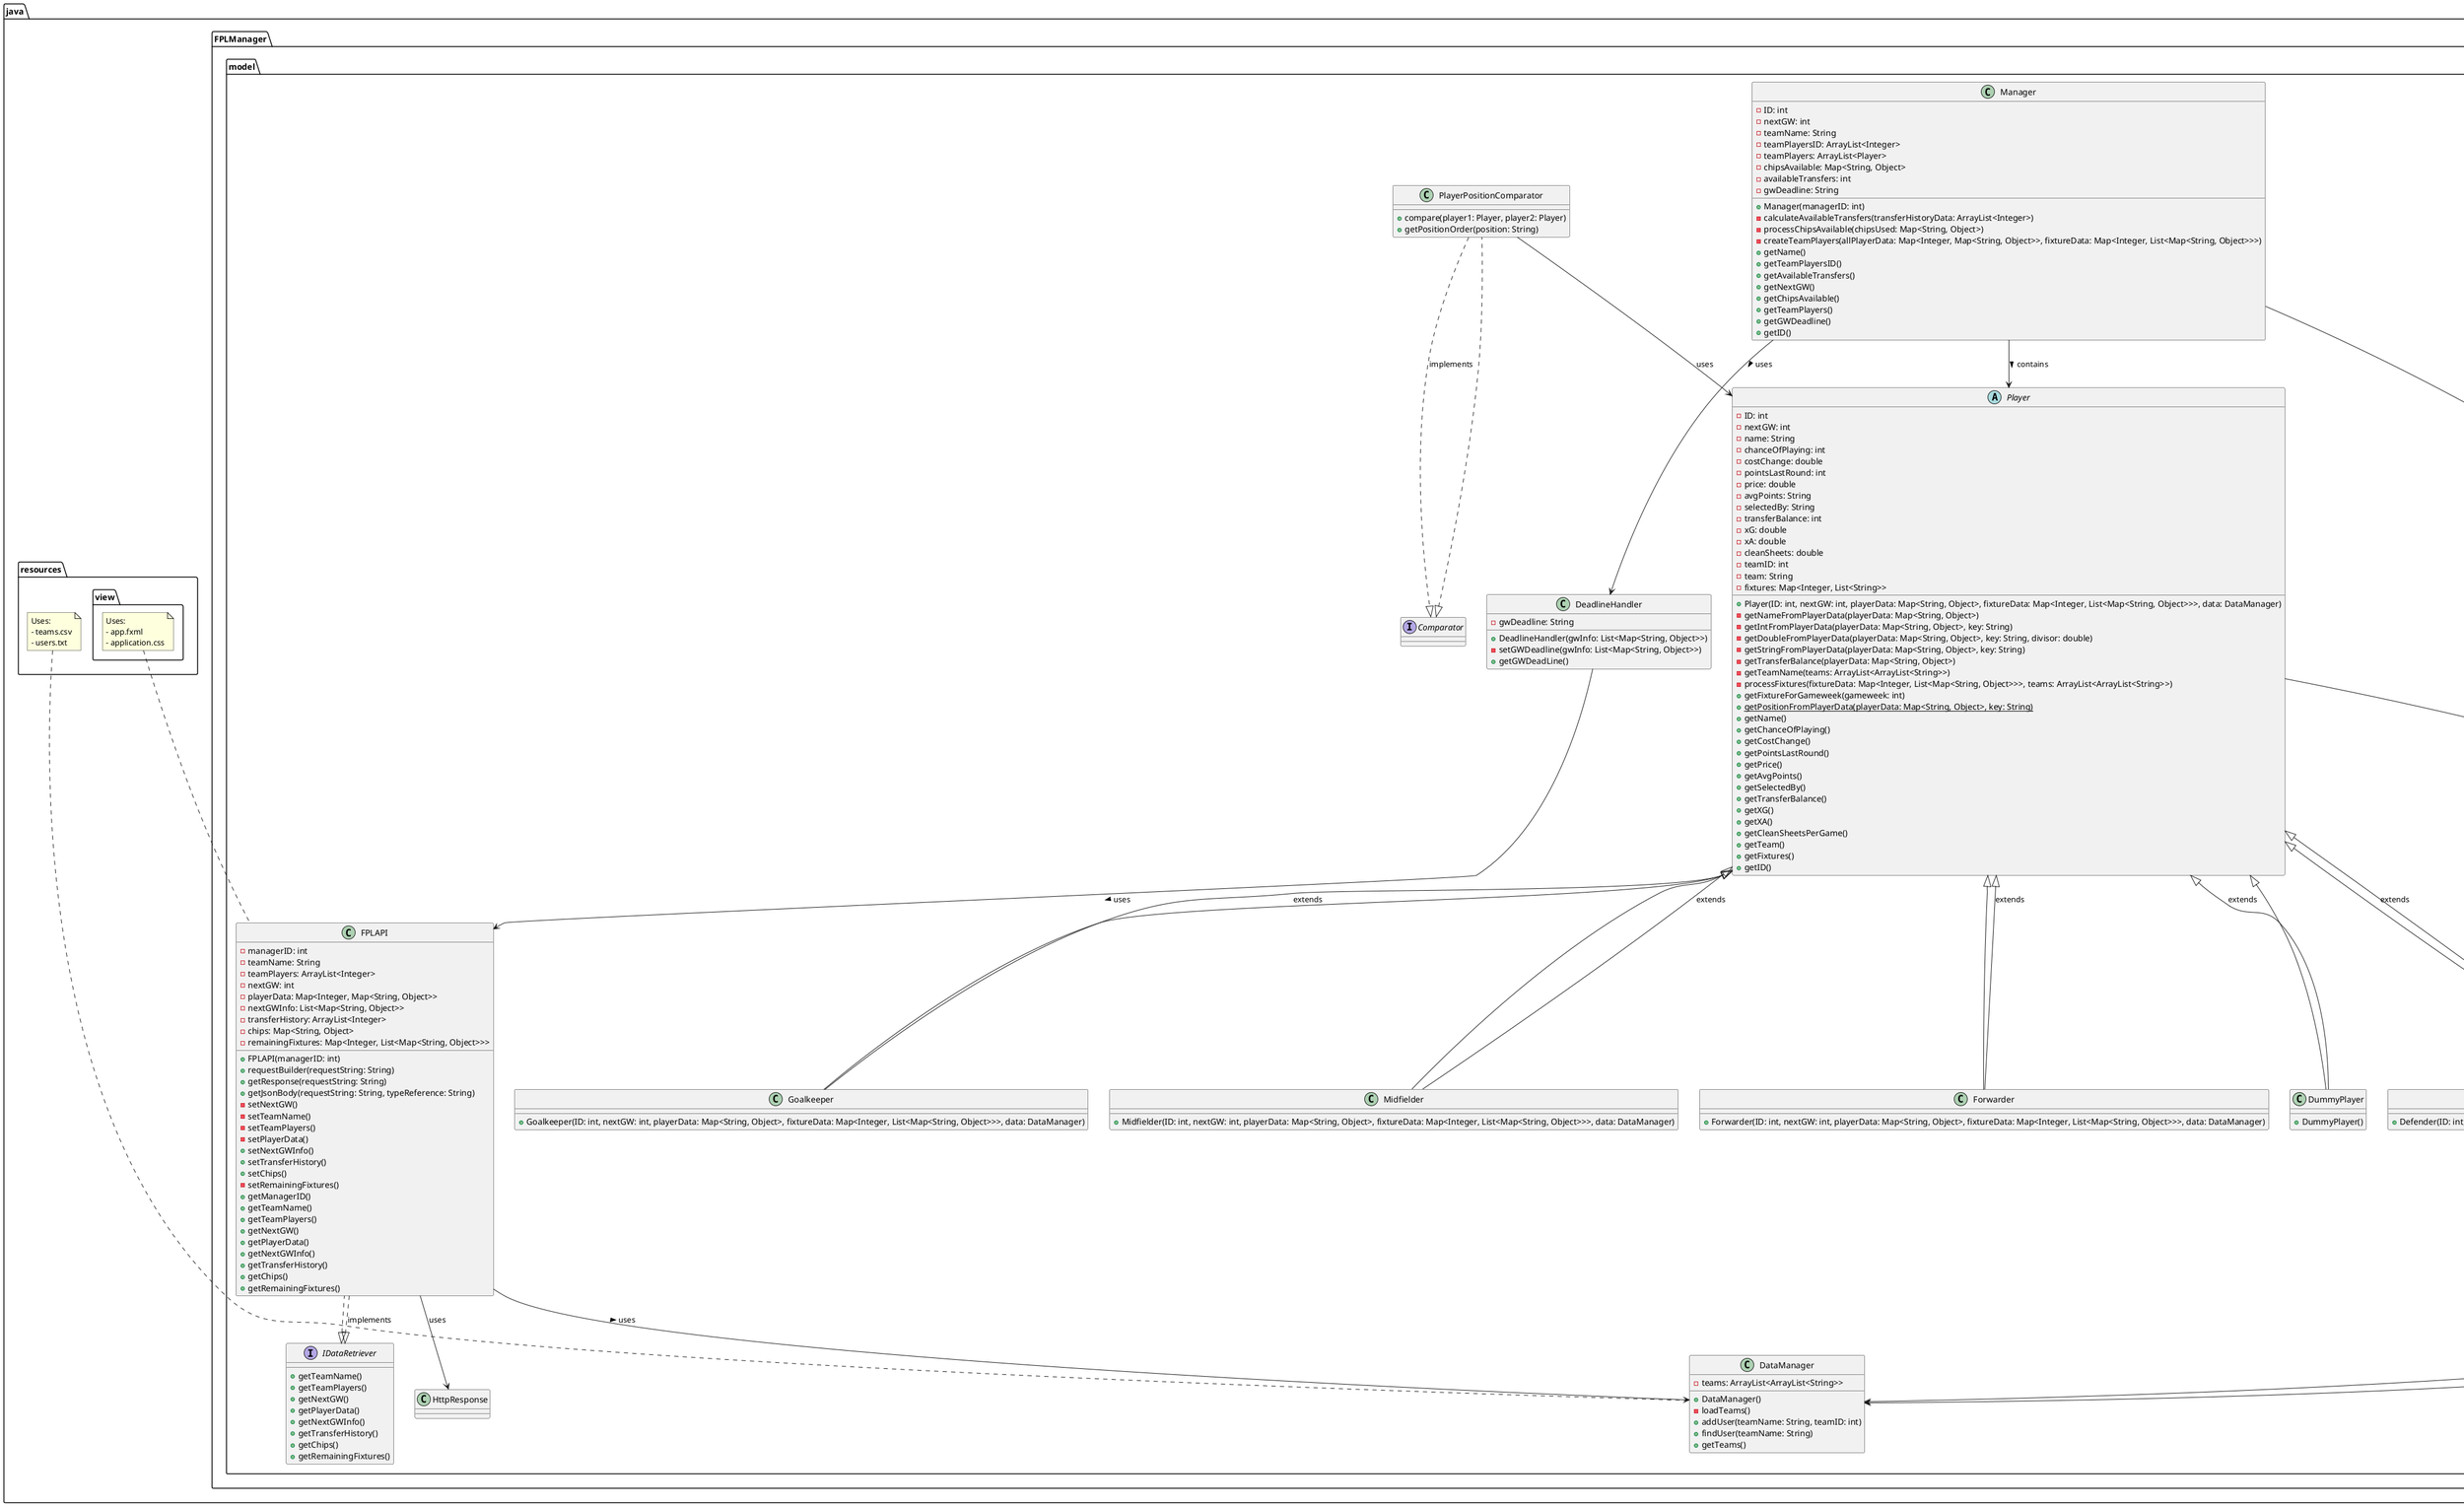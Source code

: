 @startuml class_diagram

package java {
    package FPLManager.model {
              class Manager {
                - ID: int
                - nextGW: int
                - teamName: String
                - teamPlayersID: ArrayList<Integer>
                - teamPlayers: ArrayList<Player>
                - chipsAvailable: Map<String, Object>
                - availableTransfers: int
                - gwDeadline: String
                + Manager(managerID: int)
                - calculateAvailableTransfers(transferHistoryData: ArrayList<Integer>)
                - processChipsAvailable(chipsUsed: Map<String, Object>)
                - createTeamPlayers(allPlayerData: Map<Integer, Map<String, Object>>, fixtureData: Map<Integer, List<Map<String, Object>>>)
                + getName()
                + getTeamPlayersID()
                + getAvailableTransfers()
                + getNextGW()
                + getChipsAvailable()
                + getTeamPlayers()
                + getGWDeadline()
                + getID()
            }

            abstract class Player {
                - ID: int
                - nextGW: int
                - name: String
                - chanceOfPlaying: int
                - costChange: double
                - pointsLastRound: int
                - price: double
                - avgPoints: String
                - selectedBy: String
                - transferBalance: int
                - xG: double
                - xA: double
                - cleanSheets: double
                - teamID: int
                - team: String
                - fixtures: Map<Integer, List<String>>
                + Player(ID: int, nextGW: int, playerData: Map<String, Object>, fixtureData: Map<Integer, List<Map<String, Object>>>, data: DataManager)
                - getNameFromPlayerData(playerData: Map<String, Object>)
                - getIntFromPlayerData(playerData: Map<String, Object>, key: String)
                - getDoubleFromPlayerData(playerData: Map<String, Object>, key: String, divisor: double)
                - getStringFromPlayerData(playerData: Map<String, Object>, key: String)
                - getTransferBalance(playerData: Map<String, Object>)
                - getTeamName(teams: ArrayList<ArrayList<String>>)
                - processFixtures(fixtureData: Map<Integer, List<Map<String, Object>>>, teams: ArrayList<ArrayList<String>>)
                + getFixtureForGameweek(gameweek: int)
                + {static} getPositionFromPlayerData(playerData: Map<String, Object>, key: String)
                + getName()
                + getChanceOfPlaying()
                + getCostChange()
                + getPointsLastRound()
                + getPrice()
                + getAvgPoints()
                + getSelectedBy()
                + getTransferBalance()
                + getXG()
                + getXA()
                + getCleanSheetsPerGame()
                + getTeam()
                + getFixtures()
                + getID()
            }

            class Goalkeeper extends Player {
                + Goalkeeper(ID: int, nextGW: int, playerData: Map<String, Object>, fixtureData: Map<Integer, List<Map<String, Object>>>, data: DataManager)
            }

            class Defender extends Player {
                + Defender(ID: int, nextGW: int, playerData: Map<String, Object>, fixtureData: Map<Integer, List<Map<String, Object>>>, data: DataManager)
            }

            class Midfielder extends Player {
                + Midfielder(ID: int, nextGW: int, playerData: Map<String, Object>, fixtureData: Map<Integer, List<Map<String, Object>>>, data: DataManager)
            }

            class Forwarder extends Player {
                + Forwarder(ID: int, nextGW: int, playerData: Map<String, Object>, fixtureData: Map<Integer, List<Map<String, Object>>>, data: DataManager)
            }
            
            class DummyPlayer extends Player {
                + DummyPlayer()
            }

            class DataManager {
                - teams: ArrayList<ArrayList<String>>
                + DataManager()
                - loadTeams()
                + addUser(teamName: String, teamID: int)
                + findUser(teamName: String)
                + getTeams()
            }

            class DeadlineHandler {
                - gwDeadline: String
                + DeadlineHandler(gwInfo: List<Map<String, Object>>)
                - setGWDeadline(gwInfo: List<Map<String, Object>>)
                + getGWDeadLine()
            }

            interface IDataRetriever {
                + getTeamName()
                + getTeamPlayers()
                + getNextGW()
                + getPlayerData()
                + getNextGWInfo()
                + getTransferHistory()
                + getChips()
                + getRemainingFixtures()
            }

            class PlayerPositionComparator implements Comparator<Player> {
                + compare(player1: Player, player2: Player)
                + getPositionOrder(position: String)
            }

            class FPLAPI implements IDataRetriever {
                - managerID: int
                - teamName: String
                - teamPlayers: ArrayList<Integer>
                - nextGW: int
                - playerData: Map<Integer, Map<String, Object>>
                - nextGWInfo: List<Map<String, Object>>
                - transferHistory: ArrayList<Integer>
                - chips: Map<String, Object>
                - remainingFixtures: Map<Integer, List<Map<String, Object>>>
                + FPLAPI(managerID: int)
                + requestBuilder(requestString: String)
                + getResponse(requestString: String)
                + getJsonBody(requestString: String, typeReference: String)
                - setNextGW()
                - setTeamName()
                - setTeamPlayers()
                - setPlayerData()
                + setNextGWInfo()
                + setTransferHistory()
                + setChips()
                - setRemainingFixtures()
                + getManagerID()
                + getTeamName()
                + getTeamPlayers()
                + getNextGW()
                + getPlayerData()
                + getNextGWInfo()
                + getTransferHistory()
                + getChips()
                + getRemainingFixtures()
            }

            class HttpResponse {
                ' (Class details omitted for brevity)
            }

            PlayerPositionComparator ..|> Comparator : implements
            PlayerPositionComparator --> Player : uses
            FPLAPI ..|> IDataRetriever : implements
            FPLAPI --> HttpResponse : uses
            Manager --> Player: contains >
            Manager --> DataManager: uses >
            Player --> DataManager: uses >
            FPLAPI --> DataManager: uses >
            Manager --> DeadlineHandler: uses >
            DeadlineHandler --> FPLAPI: uses >
            Goalkeeper --|> Player : extends
            Defender --|> Player : extends
            Midfielder --|> Player : extends
            Forwarder --|> Player : extends
            DummyPlayer --|> Player : extends

    }
    package resources {
        package view {
            note top of FPLAPI
                Uses:
                - app.fxml
                - application.css
            end note
        }
        note top of DataManager
            Uses:
            - teams.csv
            - users.txt
        end note
    }
}
@enduml